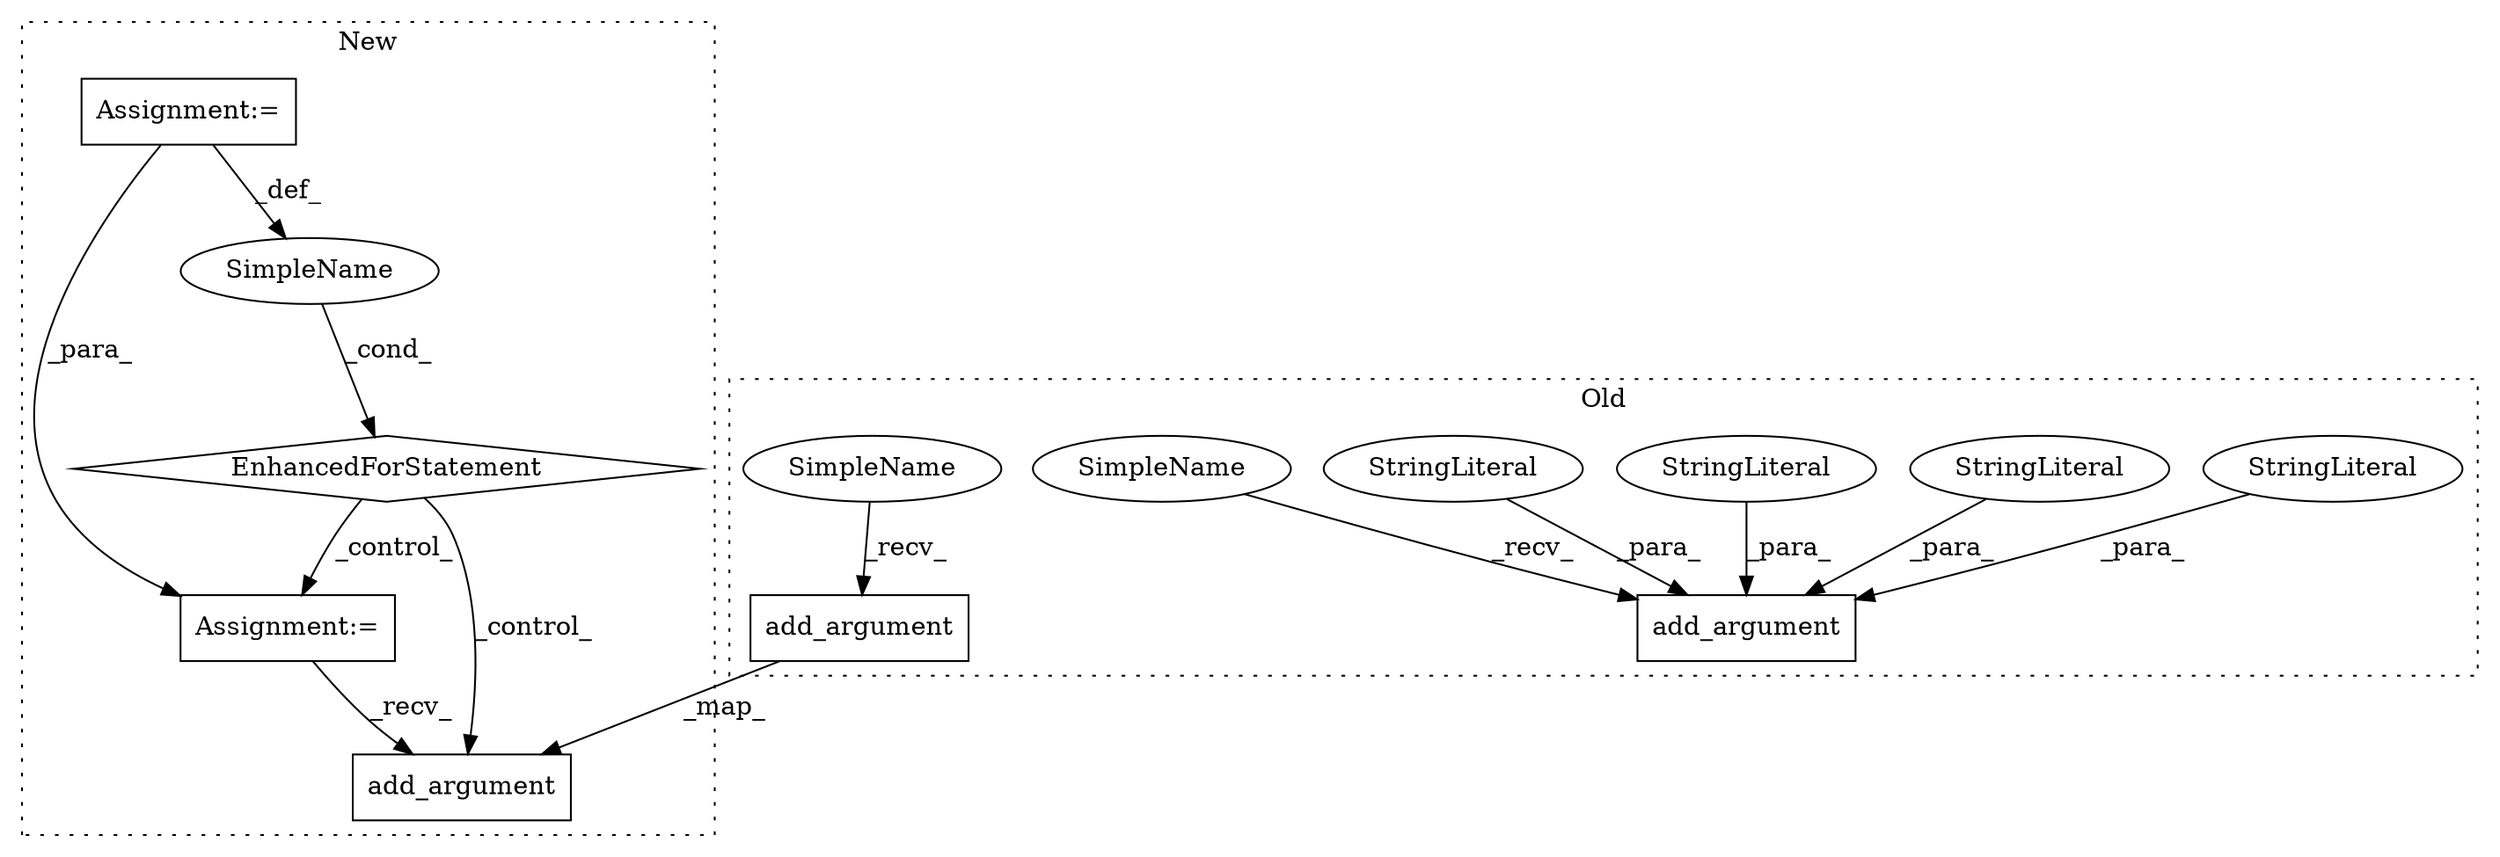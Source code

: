 digraph G {
subgraph cluster0 {
1 [label="add_argument" a="32" s="62472,62822" l="13,1" shape="box"];
3 [label="StringLiteral" a="45" s="62485" l="4" shape="ellipse"];
5 [label="StringLiteral" a="45" s="62522" l="300" shape="ellipse"];
6 [label="StringLiteral" a="45" s="62490" l="18" shape="ellipse"];
9 [label="StringLiteral" a="45" s="62509" l="12" shape="ellipse"];
10 [label="add_argument" a="32" s="62841,62889" l="13,1" shape="box"];
12 [label="SimpleName" a="42" s="62460" l="11" shape="ellipse"];
13 [label="SimpleName" a="42" s="62829" l="11" shape="ellipse"];
label = "Old";
style="dotted";
}
subgraph cluster1 {
2 [label="EnhancedForStatement" a="70" s="62616,62905" l="77,3" shape="diamond"];
4 [label="Assignment:=" a="7" s="62616,62905" l="77,3" shape="box"];
7 [label="Assignment:=" a="7" s="63511" l="1" shape="box"];
8 [label="SimpleName" a="42" s="62705" l="9" shape="ellipse"];
11 [label="add_argument" a="32" s="63736,63784" l="13,1" shape="box"];
label = "New";
style="dotted";
}
2 -> 7 [label="_control_"];
2 -> 11 [label="_control_"];
3 -> 1 [label="_para_"];
4 -> 7 [label="_para_"];
4 -> 8 [label="_def_"];
5 -> 1 [label="_para_"];
6 -> 1 [label="_para_"];
7 -> 11 [label="_recv_"];
8 -> 2 [label="_cond_"];
9 -> 1 [label="_para_"];
10 -> 11 [label="_map_"];
12 -> 1 [label="_recv_"];
13 -> 10 [label="_recv_"];
}